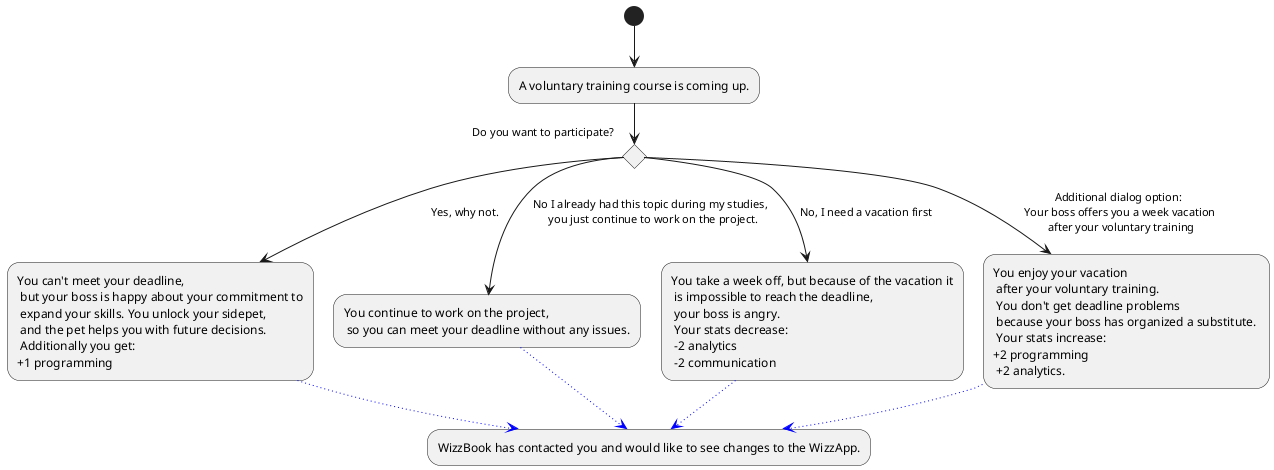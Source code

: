@startuml
(*) --> "A voluntary training course is coming up."

if "Do you want to participate?" then
--> [Yes, why not.] "You can't meet your deadline,\n but your boss is happy about your commitment to\n expand your skills. You unlock your sidepet, \n and the pet helps you with future decisions.\n Additionally you get: \n+1 programming" as participate
else
--> [No I already had this topic during my studies, \n you just continue to work on the project.] "You continue to work on the project, \n so you can meet your deadline without any issues." as keepWorking
else 
--> [No, I need a vacation first] "You take a week off, but because of the vacation it\n is impossible to reach the deadline, \n your boss is angry. \n Your stats decrease: \n -2 analytics \n -2 communication" as vacation
else 
--> [Additional dialog option: \n Your boss offers you a week vacation \n after your voluntary training] "You enjoy your vacation \n after your voluntary training. \n You don't get deadline problems \n because your boss has organized a substitute. \n Your stats increase: \n+2 programming \n +2 analytics."
endif
'Note: project not final, its just a filler.
-[#blue,dotted]-> "WizzBook has contacted you and would like to see changes to the WizzApp." as app
keepWorking -[#blue,dotted]-> app
participate -[#blue,dotted]-> app
vacation -[#blue,dotted]-> app
@enduml